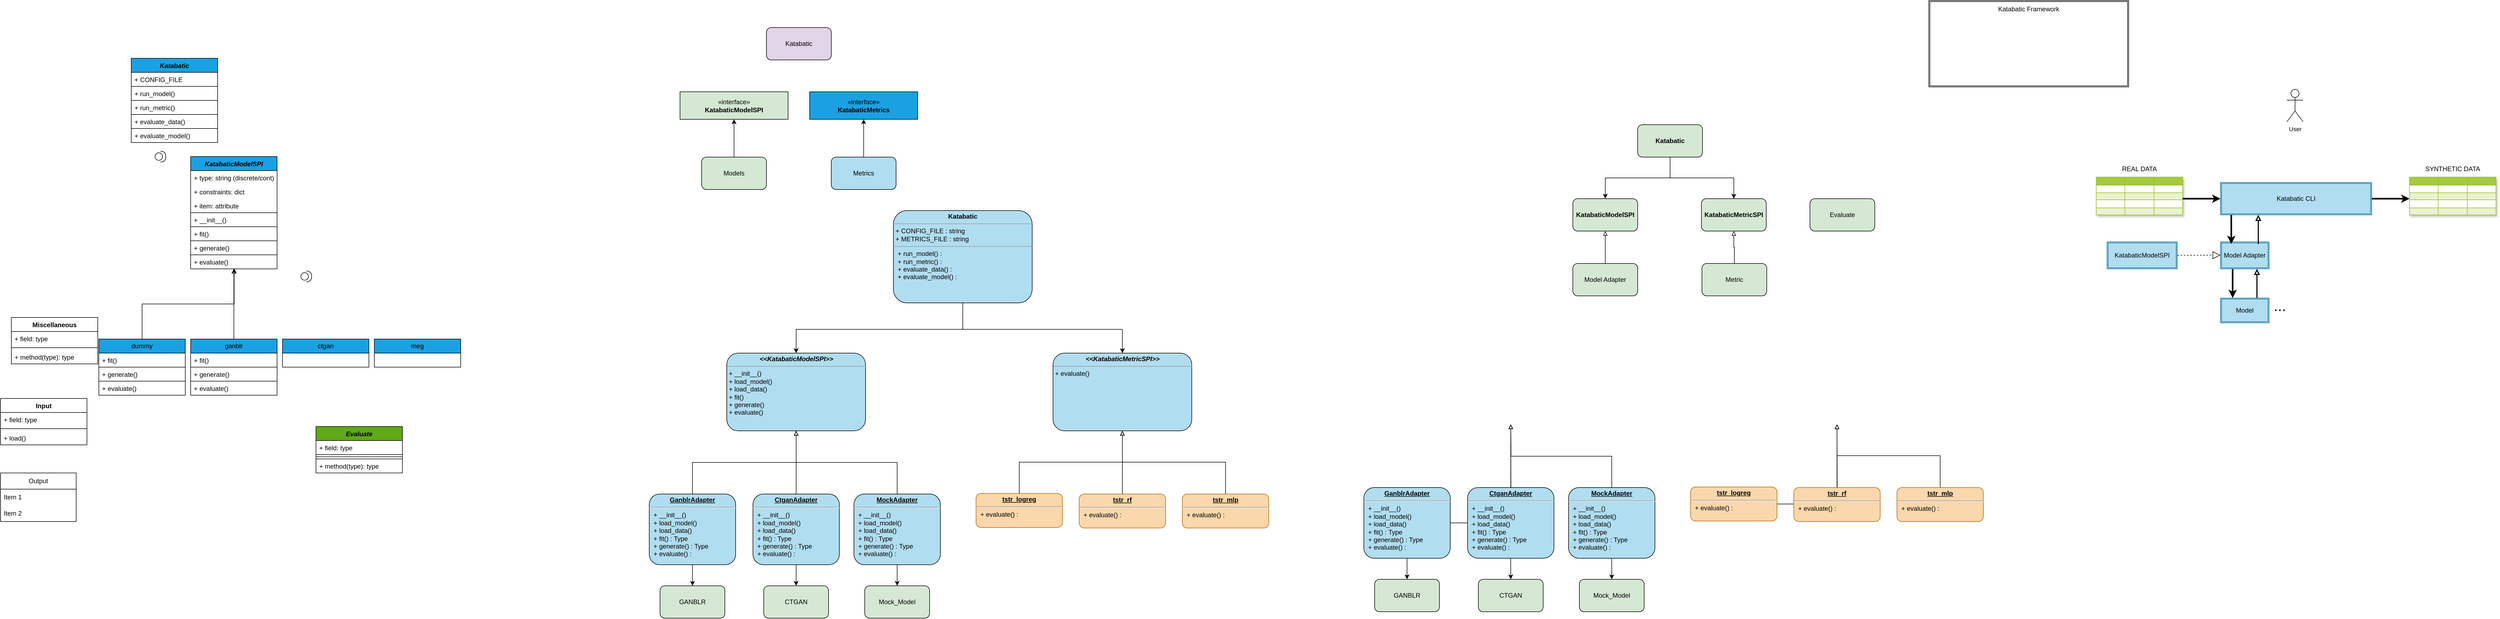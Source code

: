 <mxfile version="22.1.16" type="device">
  <diagram name="Page-1" id="i7JvG8cdJ4gOSr7KXsND">
    <mxGraphModel dx="1880" dy="1613" grid="0" gridSize="10" guides="1" tooltips="1" connect="1" arrows="1" fold="1" page="0" pageScale="1" pageWidth="827" pageHeight="1169" background="#FFFFFF" math="0" shadow="0">
      <root>
        <mxCell id="0" />
        <mxCell id="1" parent="0" />
        <mxCell id="XJmU0kUThvejPJpiqxQQ-1" value="Katabatic" style="rounded=1;whiteSpace=wrap;html=1;fillColor=#e1d5e7;strokeColor=#000000;fontColor=#000000;" parent="1" vertex="1">
          <mxGeometry x="988" y="-397" width="120" height="60" as="geometry" />
        </mxCell>
        <mxCell id="XJmU0kUThvejPJpiqxQQ-2" value="&lt;i&gt;KatabaticModelSPI&lt;/i&gt;" style="swimlane;fontStyle=1;align=center;verticalAlign=top;childLayout=stackLayout;horizontal=1;startSize=26;horizontalStack=0;resizeParent=1;resizeParentMax=0;resizeLast=0;collapsible=1;marginBottom=0;whiteSpace=wrap;html=1;fillColor=#1ba1e2;fontColor=#000000;strokeColor=#000000;" parent="1" vertex="1">
          <mxGeometry x="-78" y="-158" width="160" height="208" as="geometry" />
        </mxCell>
        <mxCell id="m-xUPWcNT1cz5ocmYWoy-12" value="+ type: string (discrete/cont)" style="text;strokeColor=none;fillColor=none;align=left;verticalAlign=top;spacingLeft=4;spacingRight=4;overflow=hidden;rotatable=0;points=[[0,0.5],[1,0.5]];portConstraint=eastwest;whiteSpace=wrap;html=1;fontColor=#000000;" parent="XJmU0kUThvejPJpiqxQQ-2" vertex="1">
          <mxGeometry y="26" width="160" height="26" as="geometry" />
        </mxCell>
        <mxCell id="m-xUPWcNT1cz5ocmYWoy-14" value="+ constraints: dict&amp;nbsp;" style="text;strokeColor=none;fillColor=none;align=left;verticalAlign=top;spacingLeft=4;spacingRight=4;overflow=hidden;rotatable=0;points=[[0,0.5],[1,0.5]];portConstraint=eastwest;whiteSpace=wrap;html=1;fontColor=#000000;" parent="XJmU0kUThvejPJpiqxQQ-2" vertex="1">
          <mxGeometry y="52" width="160" height="26" as="geometry" />
        </mxCell>
        <mxCell id="m-xUPWcNT1cz5ocmYWoy-13" value="+ item: attribute" style="text;strokeColor=none;fillColor=none;align=left;verticalAlign=top;spacingLeft=4;spacingRight=4;overflow=hidden;rotatable=0;points=[[0,0.5],[1,0.5]];portConstraint=eastwest;whiteSpace=wrap;html=1;fontColor=#000000;" parent="XJmU0kUThvejPJpiqxQQ-2" vertex="1">
          <mxGeometry y="78" width="160" height="26" as="geometry" />
        </mxCell>
        <mxCell id="XJmU0kUThvejPJpiqxQQ-3" value="+ __init__()" style="text;strokeColor=#000000;fillColor=none;align=left;verticalAlign=top;spacingLeft=4;spacingRight=4;overflow=hidden;rotatable=0;points=[[0,0.5],[1,0.5]];portConstraint=eastwest;whiteSpace=wrap;html=1;fontColor=#000000;" parent="XJmU0kUThvejPJpiqxQQ-2" vertex="1">
          <mxGeometry y="104" width="160" height="26" as="geometry" />
        </mxCell>
        <mxCell id="XJmU0kUThvejPJpiqxQQ-5" value="+ fit()" style="text;strokeColor=#000000;fillColor=none;align=left;verticalAlign=top;spacingLeft=4;spacingRight=4;overflow=hidden;rotatable=0;points=[[0,0.5],[1,0.5]];portConstraint=eastwest;whiteSpace=wrap;html=1;fontColor=#000000;" parent="XJmU0kUThvejPJpiqxQQ-2" vertex="1">
          <mxGeometry y="130" width="160" height="26" as="geometry" />
        </mxCell>
        <mxCell id="7RvZ6ujfD1toi3vZn5ir-1" value="+ generate()" style="text;strokeColor=#000000;fillColor=none;align=left;verticalAlign=top;spacingLeft=4;spacingRight=4;overflow=hidden;rotatable=0;points=[[0,0.5],[1,0.5]];portConstraint=eastwest;whiteSpace=wrap;html=1;fontColor=#000000;" parent="XJmU0kUThvejPJpiqxQQ-2" vertex="1">
          <mxGeometry y="156" width="160" height="26" as="geometry" />
        </mxCell>
        <mxCell id="7RvZ6ujfD1toi3vZn5ir-2" value="+ evaluate()" style="text;strokeColor=#000000;fillColor=none;align=left;verticalAlign=top;spacingLeft=4;spacingRight=4;overflow=hidden;rotatable=0;points=[[0,0.5],[1,0.5]];portConstraint=eastwest;whiteSpace=wrap;html=1;fontColor=#000000;" parent="XJmU0kUThvejPJpiqxQQ-2" vertex="1">
          <mxGeometry y="182" width="160" height="26" as="geometry" />
        </mxCell>
        <mxCell id="XJmU0kUThvejPJpiqxQQ-6" value="&lt;i&gt;Evaluate&lt;/i&gt;" style="swimlane;fontStyle=1;align=center;verticalAlign=top;childLayout=stackLayout;horizontal=1;startSize=26;horizontalStack=0;resizeParent=1;resizeParentMax=0;resizeLast=0;collapsible=1;marginBottom=0;whiteSpace=wrap;html=1;fillColor=#60a917;fontColor=#000000;strokeColor=#000000;" parent="1" vertex="1">
          <mxGeometry x="154" y="342" width="160" height="86" as="geometry" />
        </mxCell>
        <mxCell id="XJmU0kUThvejPJpiqxQQ-7" value="+ field: type" style="text;strokeColor=#000000;fillColor=none;align=left;verticalAlign=top;spacingLeft=4;spacingRight=4;overflow=hidden;rotatable=0;points=[[0,0.5],[1,0.5]];portConstraint=eastwest;whiteSpace=wrap;html=1;fontColor=#000000;" parent="XJmU0kUThvejPJpiqxQQ-6" vertex="1">
          <mxGeometry y="26" width="160" height="26" as="geometry" />
        </mxCell>
        <mxCell id="XJmU0kUThvejPJpiqxQQ-8" value="" style="line;strokeWidth=1;fillColor=none;align=left;verticalAlign=middle;spacingTop=-1;spacingLeft=3;spacingRight=3;rotatable=0;labelPosition=right;points=[];portConstraint=eastwest;strokeColor=#000000;fontColor=#000000;" parent="XJmU0kUThvejPJpiqxQQ-6" vertex="1">
          <mxGeometry y="52" width="160" height="8" as="geometry" />
        </mxCell>
        <mxCell id="XJmU0kUThvejPJpiqxQQ-9" value="+ method(type): type" style="text;strokeColor=#000000;fillColor=none;align=left;verticalAlign=top;spacingLeft=4;spacingRight=4;overflow=hidden;rotatable=0;points=[[0,0.5],[1,0.5]];portConstraint=eastwest;whiteSpace=wrap;html=1;fontColor=#000000;" parent="XJmU0kUThvejPJpiqxQQ-6" vertex="1">
          <mxGeometry y="60" width="160" height="26" as="geometry" />
        </mxCell>
        <mxCell id="XJmU0kUThvejPJpiqxQQ-10" value="Input" style="swimlane;fontStyle=1;align=center;verticalAlign=top;childLayout=stackLayout;horizontal=1;startSize=26;horizontalStack=0;resizeParent=1;resizeParentMax=0;resizeLast=0;collapsible=1;marginBottom=0;whiteSpace=wrap;html=1;" parent="1" vertex="1">
          <mxGeometry x="-430" y="290" width="160" height="86" as="geometry" />
        </mxCell>
        <mxCell id="XJmU0kUThvejPJpiqxQQ-11" value="+ field: type" style="text;strokeColor=none;fillColor=none;align=left;verticalAlign=top;spacingLeft=4;spacingRight=4;overflow=hidden;rotatable=0;points=[[0,0.5],[1,0.5]];portConstraint=eastwest;whiteSpace=wrap;html=1;" parent="XJmU0kUThvejPJpiqxQQ-10" vertex="1">
          <mxGeometry y="26" width="160" height="26" as="geometry" />
        </mxCell>
        <mxCell id="XJmU0kUThvejPJpiqxQQ-12" value="" style="line;strokeWidth=1;fillColor=none;align=left;verticalAlign=middle;spacingTop=-1;spacingLeft=3;spacingRight=3;rotatable=0;labelPosition=right;points=[];portConstraint=eastwest;strokeColor=inherit;" parent="XJmU0kUThvejPJpiqxQQ-10" vertex="1">
          <mxGeometry y="52" width="160" height="8" as="geometry" />
        </mxCell>
        <mxCell id="XJmU0kUThvejPJpiqxQQ-13" value="+ load()" style="text;strokeColor=none;fillColor=none;align=left;verticalAlign=top;spacingLeft=4;spacingRight=4;overflow=hidden;rotatable=0;points=[[0,0.5],[1,0.5]];portConstraint=eastwest;whiteSpace=wrap;html=1;" parent="XJmU0kUThvejPJpiqxQQ-10" vertex="1">
          <mxGeometry y="60" width="160" height="26" as="geometry" />
        </mxCell>
        <mxCell id="XJmU0kUThvejPJpiqxQQ-14" value="Miscellaneous" style="swimlane;fontStyle=1;align=center;verticalAlign=top;childLayout=stackLayout;horizontal=1;startSize=26;horizontalStack=0;resizeParent=1;resizeParentMax=0;resizeLast=0;collapsible=1;marginBottom=0;whiteSpace=wrap;html=1;" parent="1" vertex="1">
          <mxGeometry x="-410" y="140" width="160" height="86" as="geometry" />
        </mxCell>
        <mxCell id="XJmU0kUThvejPJpiqxQQ-15" value="+ field: type" style="text;strokeColor=none;fillColor=none;align=left;verticalAlign=top;spacingLeft=4;spacingRight=4;overflow=hidden;rotatable=0;points=[[0,0.5],[1,0.5]];portConstraint=eastwest;whiteSpace=wrap;html=1;" parent="XJmU0kUThvejPJpiqxQQ-14" vertex="1">
          <mxGeometry y="26" width="160" height="26" as="geometry" />
        </mxCell>
        <mxCell id="XJmU0kUThvejPJpiqxQQ-16" value="" style="line;strokeWidth=1;fillColor=none;align=left;verticalAlign=middle;spacingTop=-1;spacingLeft=3;spacingRight=3;rotatable=0;labelPosition=right;points=[];portConstraint=eastwest;strokeColor=inherit;" parent="XJmU0kUThvejPJpiqxQQ-14" vertex="1">
          <mxGeometry y="52" width="160" height="8" as="geometry" />
        </mxCell>
        <mxCell id="XJmU0kUThvejPJpiqxQQ-17" value="+ method(type): type" style="text;strokeColor=none;fillColor=none;align=left;verticalAlign=top;spacingLeft=4;spacingRight=4;overflow=hidden;rotatable=0;points=[[0,0.5],[1,0.5]];portConstraint=eastwest;whiteSpace=wrap;html=1;" parent="XJmU0kUThvejPJpiqxQQ-14" vertex="1">
          <mxGeometry y="60" width="160" height="26" as="geometry" />
        </mxCell>
        <mxCell id="7RvZ6ujfD1toi3vZn5ir-8" style="edgeStyle=orthogonalEdgeStyle;rounded=0;orthogonalLoop=1;jettySize=auto;html=1;exitX=0.5;exitY=0;exitDx=0;exitDy=0;endArrow=block;endFill=0;fontColor=#000000;strokeColor=#000000;" parent="1" source="7RvZ6ujfD1toi3vZn5ir-3" target="XJmU0kUThvejPJpiqxQQ-2" edge="1">
          <mxGeometry relative="1" as="geometry" />
        </mxCell>
        <mxCell id="7RvZ6ujfD1toi3vZn5ir-3" value="ganblr" style="swimlane;fontStyle=0;childLayout=stackLayout;horizontal=1;startSize=26;fillColor=#1ba1e2;horizontalStack=0;resizeParent=1;resizeParentMax=0;resizeLast=0;collapsible=1;marginBottom=0;whiteSpace=wrap;html=1;fontColor=#000000;strokeColor=#000000;" parent="1" vertex="1">
          <mxGeometry x="-78" y="180" width="160" height="104" as="geometry" />
        </mxCell>
        <mxCell id="7RvZ6ujfD1toi3vZn5ir-4" value="+ fit()" style="text;strokeColor=#000000;fillColor=none;align=left;verticalAlign=top;spacingLeft=4;spacingRight=4;overflow=hidden;rotatable=0;points=[[0,0.5],[1,0.5]];portConstraint=eastwest;whiteSpace=wrap;html=1;fontColor=#000000;" parent="7RvZ6ujfD1toi3vZn5ir-3" vertex="1">
          <mxGeometry y="26" width="160" height="26" as="geometry" />
        </mxCell>
        <mxCell id="7RvZ6ujfD1toi3vZn5ir-5" value="+ generate()" style="text;strokeColor=#000000;fillColor=none;align=left;verticalAlign=top;spacingLeft=4;spacingRight=4;overflow=hidden;rotatable=0;points=[[0,0.5],[1,0.5]];portConstraint=eastwest;whiteSpace=wrap;html=1;fontColor=#000000;" parent="7RvZ6ujfD1toi3vZn5ir-3" vertex="1">
          <mxGeometry y="52" width="160" height="26" as="geometry" />
        </mxCell>
        <mxCell id="7RvZ6ujfD1toi3vZn5ir-6" value="+ evaluate()" style="text;strokeColor=#000000;fillColor=none;align=left;verticalAlign=top;spacingLeft=4;spacingRight=4;overflow=hidden;rotatable=0;points=[[0,0.5],[1,0.5]];portConstraint=eastwest;whiteSpace=wrap;html=1;fontColor=#000000;" parent="7RvZ6ujfD1toi3vZn5ir-3" vertex="1">
          <mxGeometry y="78" width="160" height="26" as="geometry" />
        </mxCell>
        <mxCell id="7RvZ6ujfD1toi3vZn5ir-18" value="dummy" style="swimlane;fontStyle=0;childLayout=stackLayout;horizontal=1;startSize=26;fillColor=#1ba1e2;horizontalStack=0;resizeParent=1;resizeParentMax=0;resizeLast=0;collapsible=1;marginBottom=0;whiteSpace=wrap;html=1;fontColor=#000000;strokeColor=#000000;" parent="1" vertex="1">
          <mxGeometry x="-248" y="180" width="160" height="104" as="geometry" />
        </mxCell>
        <mxCell id="7RvZ6ujfD1toi3vZn5ir-19" value="+ fit()" style="text;strokeColor=#000000;fillColor=none;align=left;verticalAlign=top;spacingLeft=4;spacingRight=4;overflow=hidden;rotatable=0;points=[[0,0.5],[1,0.5]];portConstraint=eastwest;whiteSpace=wrap;html=1;fontColor=#000000;" parent="7RvZ6ujfD1toi3vZn5ir-18" vertex="1">
          <mxGeometry y="26" width="160" height="26" as="geometry" />
        </mxCell>
        <mxCell id="7RvZ6ujfD1toi3vZn5ir-20" value="+ generate()" style="text;strokeColor=#000000;fillColor=none;align=left;verticalAlign=top;spacingLeft=4;spacingRight=4;overflow=hidden;rotatable=0;points=[[0,0.5],[1,0.5]];portConstraint=eastwest;whiteSpace=wrap;html=1;fontColor=#000000;" parent="7RvZ6ujfD1toi3vZn5ir-18" vertex="1">
          <mxGeometry y="52" width="160" height="26" as="geometry" />
        </mxCell>
        <mxCell id="7RvZ6ujfD1toi3vZn5ir-21" value="+ evaluate()" style="text;strokeColor=#000000;fillColor=none;align=left;verticalAlign=top;spacingLeft=4;spacingRight=4;overflow=hidden;rotatable=0;points=[[0,0.5],[1,0.5]];portConstraint=eastwest;whiteSpace=wrap;html=1;fontColor=#000000;" parent="7RvZ6ujfD1toi3vZn5ir-18" vertex="1">
          <mxGeometry y="78" width="160" height="26" as="geometry" />
        </mxCell>
        <mxCell id="-B3gqVkwB4poHkJ_S-3c-1" value="Output" style="swimlane;fontStyle=0;childLayout=stackLayout;horizontal=1;startSize=30;horizontalStack=0;resizeParent=1;resizeParentMax=0;resizeLast=0;collapsible=1;marginBottom=0;whiteSpace=wrap;html=1;" parent="1" vertex="1">
          <mxGeometry x="-430" y="428" width="140" height="90" as="geometry" />
        </mxCell>
        <mxCell id="-B3gqVkwB4poHkJ_S-3c-2" value="Item 1" style="text;strokeColor=none;fillColor=none;align=left;verticalAlign=middle;spacingLeft=4;spacingRight=4;overflow=hidden;points=[[0,0.5],[1,0.5]];portConstraint=eastwest;rotatable=0;whiteSpace=wrap;html=1;" parent="-B3gqVkwB4poHkJ_S-3c-1" vertex="1">
          <mxGeometry y="30" width="140" height="30" as="geometry" />
        </mxCell>
        <mxCell id="-B3gqVkwB4poHkJ_S-3c-3" value="Item 2" style="text;strokeColor=none;fillColor=none;align=left;verticalAlign=middle;spacingLeft=4;spacingRight=4;overflow=hidden;points=[[0,0.5],[1,0.5]];portConstraint=eastwest;rotatable=0;whiteSpace=wrap;html=1;" parent="-B3gqVkwB4poHkJ_S-3c-1" vertex="1">
          <mxGeometry y="60" width="140" height="30" as="geometry" />
        </mxCell>
        <mxCell id="m-xUPWcNT1cz5ocmYWoy-2" value="ctgan" style="swimlane;fontStyle=0;childLayout=stackLayout;horizontal=1;startSize=26;fillColor=#1ba1e2;horizontalStack=0;resizeParent=1;resizeParentMax=0;resizeLast=0;collapsible=1;marginBottom=0;whiteSpace=wrap;html=1;fontColor=#000000;strokeColor=#000000;" parent="1" vertex="1">
          <mxGeometry x="92" y="180" width="160" height="52" as="geometry" />
        </mxCell>
        <mxCell id="m-xUPWcNT1cz5ocmYWoy-6" value="meg" style="swimlane;fontStyle=0;childLayout=stackLayout;horizontal=1;startSize=26;fillColor=#1ba1e2;horizontalStack=0;resizeParent=1;resizeParentMax=0;resizeLast=0;collapsible=1;marginBottom=0;whiteSpace=wrap;html=1;fontColor=#000000;strokeColor=#000000;" parent="1" vertex="1">
          <mxGeometry x="262" y="180" width="160" height="52" as="geometry" />
        </mxCell>
        <mxCell id="m-xUPWcNT1cz5ocmYWoy-10" style="edgeStyle=orthogonalEdgeStyle;rounded=0;orthogonalLoop=1;jettySize=auto;html=1;exitX=0.5;exitY=0;exitDx=0;exitDy=0;entryX=0.503;entryY=0.962;entryDx=0;entryDy=0;entryPerimeter=0;fontColor=#000000;strokeColor=#000000;" parent="1" source="7RvZ6ujfD1toi3vZn5ir-18" target="7RvZ6ujfD1toi3vZn5ir-2" edge="1">
          <mxGeometry relative="1" as="geometry" />
        </mxCell>
        <mxCell id="m-xUPWcNT1cz5ocmYWoy-11" value="«interface»&lt;br&gt;&lt;b&gt;KatabaticModelSPI&lt;/b&gt;" style="html=1;whiteSpace=wrap;fillColor=#d5e8d4;strokeColor=#000000;fontColor=#000000;" parent="1" vertex="1">
          <mxGeometry x="828" y="-278" width="200" height="51" as="geometry" />
        </mxCell>
        <mxCell id="m-xUPWcNT1cz5ocmYWoy-15" value="" style="shape=providedRequiredInterface;html=1;verticalLabelPosition=bottom;sketch=0;" parent="1" vertex="1">
          <mxGeometry x="126" y="54" width="20" height="20" as="geometry" />
        </mxCell>
        <mxCell id="m-xUPWcNT1cz5ocmYWoy-23" style="edgeStyle=orthogonalEdgeStyle;rounded=0;orthogonalLoop=1;jettySize=auto;html=1;strokeColor=#000000;" parent="1" source="m-xUPWcNT1cz5ocmYWoy-20" target="m-xUPWcNT1cz5ocmYWoy-11" edge="1">
          <mxGeometry relative="1" as="geometry" />
        </mxCell>
        <mxCell id="m-xUPWcNT1cz5ocmYWoy-20" value="Models" style="rounded=1;whiteSpace=wrap;html=1;fillColor=#d5e8d4;strokeColor=#000000;fontColor=#000000;" parent="1" vertex="1">
          <mxGeometry x="868" y="-157" width="120" height="60" as="geometry" />
        </mxCell>
        <mxCell id="m-xUPWcNT1cz5ocmYWoy-24" style="edgeStyle=orthogonalEdgeStyle;rounded=0;orthogonalLoop=1;jettySize=auto;html=1;exitX=0.5;exitY=0;exitDx=0;exitDy=0;strokeColor=#000000;" parent="1" source="m-xUPWcNT1cz5ocmYWoy-21" target="m-xUPWcNT1cz5ocmYWoy-22" edge="1">
          <mxGeometry relative="1" as="geometry" />
        </mxCell>
        <mxCell id="m-xUPWcNT1cz5ocmYWoy-21" value="Metrics" style="rounded=1;whiteSpace=wrap;html=1;fillColor=#b1ddf0;strokeColor=#000000;fontColor=#000000;" parent="1" vertex="1">
          <mxGeometry x="1108" y="-157" width="120" height="60" as="geometry" />
        </mxCell>
        <mxCell id="m-xUPWcNT1cz5ocmYWoy-22" value="«interface»&lt;br&gt;&lt;b&gt;KatabaticMetrics&lt;/b&gt;" style="html=1;whiteSpace=wrap;fillColor=#1ba1e2;fontColor=#000000;strokeColor=#000000;" parent="1" vertex="1">
          <mxGeometry x="1068" y="-278" width="200" height="51" as="geometry" />
        </mxCell>
        <mxCell id="SRl0MXrCcEwVmlMT_6_e-1" value="&lt;i&gt;Katabatic&lt;/i&gt;" style="swimlane;fontStyle=1;align=center;verticalAlign=top;childLayout=stackLayout;horizontal=1;startSize=26;horizontalStack=0;resizeParent=1;resizeParentMax=0;resizeLast=0;collapsible=1;marginBottom=0;whiteSpace=wrap;html=1;fillColor=#1ba1e2;fontColor=#000000;strokeColor=#000000;" parent="1" vertex="1">
          <mxGeometry x="-188" y="-340" width="160" height="156" as="geometry" />
        </mxCell>
        <mxCell id="SRl0MXrCcEwVmlMT_6_e-5" value="+ CONFIG_FILE" style="text;strokeColor=#000000;fillColor=none;align=left;verticalAlign=top;spacingLeft=4;spacingRight=4;overflow=hidden;rotatable=0;points=[[0,0.5],[1,0.5]];portConstraint=eastwest;whiteSpace=wrap;html=1;fontColor=#000000;" parent="SRl0MXrCcEwVmlMT_6_e-1" vertex="1">
          <mxGeometry y="26" width="160" height="26" as="geometry" />
        </mxCell>
        <mxCell id="SRl0MXrCcEwVmlMT_6_e-6" value="+ run_model()" style="text;strokeColor=#000000;fillColor=none;align=left;verticalAlign=top;spacingLeft=4;spacingRight=4;overflow=hidden;rotatable=0;points=[[0,0.5],[1,0.5]];portConstraint=eastwest;whiteSpace=wrap;html=1;fontColor=#000000;" parent="SRl0MXrCcEwVmlMT_6_e-1" vertex="1">
          <mxGeometry y="52" width="160" height="26" as="geometry" />
        </mxCell>
        <mxCell id="SRl0MXrCcEwVmlMT_6_e-7" value="+ run_metric()" style="text;strokeColor=#000000;fillColor=none;align=left;verticalAlign=top;spacingLeft=4;spacingRight=4;overflow=hidden;rotatable=0;points=[[0,0.5],[1,0.5]];portConstraint=eastwest;whiteSpace=wrap;html=1;fontColor=#000000;" parent="SRl0MXrCcEwVmlMT_6_e-1" vertex="1">
          <mxGeometry y="78" width="160" height="26" as="geometry" />
        </mxCell>
        <mxCell id="SRl0MXrCcEwVmlMT_6_e-8" value="+ evaluate_data()" style="text;strokeColor=#000000;fillColor=none;align=left;verticalAlign=top;spacingLeft=4;spacingRight=4;overflow=hidden;rotatable=0;points=[[0,0.5],[1,0.5]];portConstraint=eastwest;whiteSpace=wrap;html=1;fontColor=#000000;" parent="SRl0MXrCcEwVmlMT_6_e-1" vertex="1">
          <mxGeometry y="104" width="160" height="26" as="geometry" />
        </mxCell>
        <mxCell id="SRl0MXrCcEwVmlMT_6_e-10" value="+ evaluate_model()" style="text;strokeColor=none;fillColor=none;align=left;verticalAlign=top;spacingLeft=4;spacingRight=4;overflow=hidden;rotatable=0;points=[[0,0.5],[1,0.5]];portConstraint=eastwest;whiteSpace=wrap;html=1;fontColor=#000000;" parent="SRl0MXrCcEwVmlMT_6_e-1" vertex="1">
          <mxGeometry y="130" width="160" height="26" as="geometry" />
        </mxCell>
        <mxCell id="SRl0MXrCcEwVmlMT_6_e-9" value="" style="shape=providedRequiredInterface;html=1;verticalLabelPosition=bottom;sketch=0;" parent="1" vertex="1">
          <mxGeometry x="-144" y="-168" width="20" height="20" as="geometry" />
        </mxCell>
        <mxCell id="SRl0MXrCcEwVmlMT_6_e-20" style="edgeStyle=orthogonalEdgeStyle;rounded=0;orthogonalLoop=1;jettySize=auto;html=1;entryX=0.5;entryY=1;entryDx=0;entryDy=0;strokeColor=#000000;endArrow=block;endFill=0;" parent="1" source="SRl0MXrCcEwVmlMT_6_e-15" target="SRl0MXrCcEwVmlMT_6_e-17" edge="1">
          <mxGeometry relative="1" as="geometry" />
        </mxCell>
        <mxCell id="SRl0MXrCcEwVmlMT_6_e-27" style="edgeStyle=orthogonalEdgeStyle;rounded=0;orthogonalLoop=1;jettySize=auto;html=1;entryX=0.5;entryY=0;entryDx=0;entryDy=0;strokeColor=#000000;" parent="1" source="SRl0MXrCcEwVmlMT_6_e-15" target="SRl0MXrCcEwVmlMT_6_e-24" edge="1">
          <mxGeometry relative="1" as="geometry" />
        </mxCell>
        <mxCell id="SRl0MXrCcEwVmlMT_6_e-15" value="&lt;p style=&quot;margin:0px;margin-top:4px;text-align:center;text-decoration:underline;&quot;&gt;&lt;b&gt;GanblrAdapter&lt;/b&gt;&lt;/p&gt;&lt;hr&gt;&lt;p style=&quot;margin:0px;margin-left:8px;&quot;&gt;+ __init__()&lt;/p&gt;&lt;p style=&quot;margin:0px;margin-left:8px;&quot;&gt;+ load_model()&amp;nbsp;&lt;br&gt;+ load_data()&lt;br&gt;+ fit()&amp;nbsp;: Type&lt;br&gt;+ generate()&amp;nbsp;: Type&lt;br&gt;+ evaluate() :&amp;nbsp;&lt;br&gt;&lt;/p&gt;&lt;p style=&quot;margin:0px;margin-left:8px;&quot;&gt;&lt;br&gt;&lt;/p&gt;" style="verticalAlign=top;align=left;overflow=fill;fontSize=12;fontFamily=Helvetica;html=1;whiteSpace=wrap;fillColor=#b1ddf0;strokeColor=#000000;fontColor=#000000;rounded=1;" parent="1" vertex="1">
          <mxGeometry x="771" y="467" width="160" height="131" as="geometry" />
        </mxCell>
        <mxCell id="SRl0MXrCcEwVmlMT_6_e-37" style="edgeStyle=orthogonalEdgeStyle;rounded=0;orthogonalLoop=1;jettySize=auto;html=1;entryX=0.5;entryY=0;entryDx=0;entryDy=0;strokeColor=#000000;" parent="1" source="SRl0MXrCcEwVmlMT_6_e-16" target="SRl0MXrCcEwVmlMT_6_e-23" edge="1">
          <mxGeometry relative="1" as="geometry">
            <Array as="points">
              <mxPoint x="1351" y="162" />
              <mxPoint x="1647" y="162" />
            </Array>
          </mxGeometry>
        </mxCell>
        <mxCell id="SRl0MXrCcEwVmlMT_6_e-38" style="edgeStyle=orthogonalEdgeStyle;rounded=0;orthogonalLoop=1;jettySize=auto;html=1;entryX=0.5;entryY=0;entryDx=0;entryDy=0;strokeColor=#000000;" parent="1" source="SRl0MXrCcEwVmlMT_6_e-16" target="SRl0MXrCcEwVmlMT_6_e-17" edge="1">
          <mxGeometry relative="1" as="geometry">
            <Array as="points">
              <mxPoint x="1351" y="162" />
              <mxPoint x="1043" y="162" />
            </Array>
          </mxGeometry>
        </mxCell>
        <mxCell id="SRl0MXrCcEwVmlMT_6_e-16" value="&lt;p style=&quot;margin:0px;margin-top:4px;text-align:center;&quot;&gt;&lt;b&gt;Katabatic&lt;/b&gt;&lt;/p&gt;&lt;hr size=&quot;1&quot;&gt;&lt;p style=&quot;margin:0px;margin-left:4px;&quot;&gt;+ CONFIG_FILE : string&lt;br&gt;+ METRICS_FILE : string&lt;/p&gt;&lt;hr size=&quot;1&quot;&gt;&lt;p style=&quot;margin: 0px 0px 0px 8px;&quot;&gt;+ run_model() :&amp;nbsp;&lt;br&gt;&lt;/p&gt;&lt;p style=&quot;margin: 0px 0px 0px 8px;&quot;&gt;+ run_metric() :&amp;nbsp;&lt;br&gt;&lt;/p&gt;&lt;p style=&quot;margin: 0px 0px 0px 8px;&quot;&gt;+ evaluate_data() :&amp;nbsp;&lt;br&gt;&lt;/p&gt;&lt;p style=&quot;margin: 0px 0px 0px 8px;&quot;&gt;+ evaluate_model() :&amp;nbsp;&lt;br&gt;&lt;/p&gt;&lt;p style=&quot;margin: 0px 0px 0px 8px;&quot;&gt;&lt;br&gt;&lt;/p&gt;" style="verticalAlign=top;align=left;overflow=fill;fontSize=12;fontFamily=Helvetica;html=1;whiteSpace=wrap;fillColor=#b1ddf0;strokeColor=#000000;fontColor=#000000;rounded=1;" parent="1" vertex="1">
          <mxGeometry x="1223" y="-58" width="257" height="171" as="geometry" />
        </mxCell>
        <mxCell id="SRl0MXrCcEwVmlMT_6_e-17" value="&lt;p style=&quot;margin:0px;margin-top:4px;text-align:center;&quot;&gt;&lt;i&gt;&lt;b&gt;&amp;lt;&amp;lt;KatabaticModelSPI&amp;gt;&amp;gt;&lt;/b&gt;&lt;/i&gt;&lt;/p&gt;&lt;hr size=&quot;1&quot;&gt;&amp;nbsp;+ __init__()&lt;br&gt;&amp;nbsp;+ load_model()&amp;nbsp;&lt;br&gt;&amp;nbsp;+ load_data()&lt;br&gt;&amp;nbsp;+ fit()&amp;nbsp;&lt;br&gt;&amp;nbsp;+ generate()&amp;nbsp;&lt;br&gt;&amp;nbsp;+ evaluate()&amp;nbsp;&lt;span style=&quot;background-color: initial;&quot;&gt;&lt;br&gt;&lt;/span&gt;" style="verticalAlign=top;align=left;overflow=fill;fontSize=12;fontFamily=Helvetica;html=1;whiteSpace=wrap;fillColor=#b1ddf0;strokeColor=#000000;fontColor=#000000;rounded=1;" parent="1" vertex="1">
          <mxGeometry x="914.5" y="206" width="257" height="144" as="geometry" />
        </mxCell>
        <mxCell id="SRl0MXrCcEwVmlMT_6_e-21" style="edgeStyle=orthogonalEdgeStyle;rounded=0;orthogonalLoop=1;jettySize=auto;html=1;entryX=0.5;entryY=1;entryDx=0;entryDy=0;strokeColor=#000000;endArrow=block;endFill=0;" parent="1" source="SRl0MXrCcEwVmlMT_6_e-18" target="SRl0MXrCcEwVmlMT_6_e-17" edge="1">
          <mxGeometry relative="1" as="geometry" />
        </mxCell>
        <mxCell id="SRl0MXrCcEwVmlMT_6_e-28" style="edgeStyle=orthogonalEdgeStyle;rounded=0;orthogonalLoop=1;jettySize=auto;html=1;entryX=0.5;entryY=0;entryDx=0;entryDy=0;strokeColor=#000000;" parent="1" source="SRl0MXrCcEwVmlMT_6_e-18" target="SRl0MXrCcEwVmlMT_6_e-25" edge="1">
          <mxGeometry relative="1" as="geometry" />
        </mxCell>
        <mxCell id="SRl0MXrCcEwVmlMT_6_e-18" value="&lt;p style=&quot;margin:0px;margin-top:4px;text-align:center;text-decoration:underline;&quot;&gt;&lt;b&gt;CtganAdapter&lt;/b&gt;&lt;/p&gt;&lt;hr&gt;&lt;p style=&quot;margin:0px;margin-left:8px;&quot;&gt;+ __init__()&lt;/p&gt;&lt;p style=&quot;margin:0px;margin-left:8px;&quot;&gt;+ load_model()&amp;nbsp;&lt;br&gt;+ load_data()&lt;br&gt;+ fit()&amp;nbsp;: Type&lt;br&gt;+ generate()&amp;nbsp;: Type&lt;br&gt;+ evaluate() :&amp;nbsp;&lt;br&gt;&lt;/p&gt;&lt;p style=&quot;margin:0px;margin-left:8px;&quot;&gt;&lt;br&gt;&lt;/p&gt;" style="verticalAlign=top;align=left;overflow=fill;fontSize=12;fontFamily=Helvetica;html=1;whiteSpace=wrap;fillColor=#b1ddf0;strokeColor=#000000;fontColor=#000000;rounded=1;" parent="1" vertex="1">
          <mxGeometry x="963" y="467" width="160" height="131" as="geometry" />
        </mxCell>
        <mxCell id="SRl0MXrCcEwVmlMT_6_e-22" style="edgeStyle=orthogonalEdgeStyle;rounded=0;orthogonalLoop=1;jettySize=auto;html=1;exitX=0.5;exitY=0;exitDx=0;exitDy=0;entryX=0.5;entryY=1;entryDx=0;entryDy=0;strokeColor=#000000;endArrow=block;endFill=0;" parent="1" source="SRl0MXrCcEwVmlMT_6_e-19" target="SRl0MXrCcEwVmlMT_6_e-17" edge="1">
          <mxGeometry relative="1" as="geometry" />
        </mxCell>
        <mxCell id="SRl0MXrCcEwVmlMT_6_e-29" style="edgeStyle=orthogonalEdgeStyle;rounded=0;orthogonalLoop=1;jettySize=auto;html=1;entryX=0.5;entryY=0;entryDx=0;entryDy=0;strokeColor=#000000;" parent="1" source="SRl0MXrCcEwVmlMT_6_e-19" target="SRl0MXrCcEwVmlMT_6_e-26" edge="1">
          <mxGeometry relative="1" as="geometry" />
        </mxCell>
        <mxCell id="SRl0MXrCcEwVmlMT_6_e-19" value="&lt;p style=&quot;margin:0px;margin-top:4px;text-align:center;text-decoration:underline;&quot;&gt;&lt;b&gt;MockAdapter&lt;/b&gt;&lt;/p&gt;&lt;hr&gt;&lt;p style=&quot;margin:0px;margin-left:8px;&quot;&gt;+ __init__()&lt;/p&gt;&lt;p style=&quot;margin:0px;margin-left:8px;&quot;&gt;+ load_model()&amp;nbsp;&lt;br&gt;+ load_data()&lt;br&gt;+ fit()&amp;nbsp;: Type&lt;br&gt;+ generate()&amp;nbsp;: Type&lt;br&gt;+ evaluate() :&amp;nbsp;&lt;br&gt;&lt;/p&gt;&lt;p style=&quot;margin:0px;margin-left:8px;&quot;&gt;&lt;br&gt;&lt;/p&gt;" style="verticalAlign=top;align=left;overflow=fill;fontSize=12;fontFamily=Helvetica;html=1;whiteSpace=wrap;fillColor=#b1ddf0;strokeColor=#000000;fontColor=#000000;rounded=1;" parent="1" vertex="1">
          <mxGeometry x="1150" y="467" width="160" height="131" as="geometry" />
        </mxCell>
        <mxCell id="SRl0MXrCcEwVmlMT_6_e-23" value="&lt;p style=&quot;margin:0px;margin-top:4px;text-align:center;&quot;&gt;&lt;i&gt;&lt;b&gt;&amp;lt;&amp;lt;KatabaticMetricSPI&amp;gt;&amp;gt;&lt;/b&gt;&lt;/i&gt;&lt;/p&gt;&lt;hr size=&quot;1&quot;&gt;&amp;nbsp;+ evaluate()&amp;nbsp;&lt;span style=&quot;background-color: initial;&quot;&gt;&lt;br&gt;&lt;/span&gt;" style="verticalAlign=top;align=left;overflow=fill;fontSize=12;fontFamily=Helvetica;html=1;whiteSpace=wrap;fillColor=#b1ddf0;strokeColor=#000000;fontColor=#000000;rounded=1;" parent="1" vertex="1">
          <mxGeometry x="1518.5" y="206" width="257" height="144" as="geometry" />
        </mxCell>
        <mxCell id="SRl0MXrCcEwVmlMT_6_e-24" value="GANBLR" style="rounded=1;whiteSpace=wrap;html=1;fillColor=#d5e8d4;strokeColor=#000000;fontColor=#000000;" parent="1" vertex="1">
          <mxGeometry x="791" y="637" width="120" height="60" as="geometry" />
        </mxCell>
        <mxCell id="SRl0MXrCcEwVmlMT_6_e-25" value="CTGAN" style="rounded=1;whiteSpace=wrap;html=1;fillColor=#d5e8d4;strokeColor=#000000;fontColor=#000000;" parent="1" vertex="1">
          <mxGeometry x="983" y="637" width="120" height="60" as="geometry" />
        </mxCell>
        <mxCell id="SRl0MXrCcEwVmlMT_6_e-26" value="Mock_Model" style="rounded=1;whiteSpace=wrap;html=1;fillColor=#d5e8d4;strokeColor=#000000;fontColor=#000000;" parent="1" vertex="1">
          <mxGeometry x="1170" y="637" width="120" height="60" as="geometry" />
        </mxCell>
        <mxCell id="SRl0MXrCcEwVmlMT_6_e-33" style="edgeStyle=orthogonalEdgeStyle;rounded=0;orthogonalLoop=1;jettySize=auto;html=1;entryX=0.5;entryY=1;entryDx=0;entryDy=0;strokeColor=#000000;endArrow=block;endFill=0;" parent="1" source="SRl0MXrCcEwVmlMT_6_e-30" target="SRl0MXrCcEwVmlMT_6_e-23" edge="1">
          <mxGeometry relative="1" as="geometry" />
        </mxCell>
        <mxCell id="SRl0MXrCcEwVmlMT_6_e-30" value="&lt;p style=&quot;margin:0px;margin-top:4px;text-align:center;text-decoration:underline;&quot;&gt;&lt;b&gt;tstr_logreg&lt;/b&gt;&lt;/p&gt;&lt;hr&gt;&lt;p style=&quot;margin:0px;margin-left:8px;&quot;&gt;&lt;span style=&quot;background-color: initial;&quot;&gt;+ evaluate() :&amp;nbsp;&lt;/span&gt;&lt;/p&gt;&lt;p style=&quot;margin:0px;margin-left:8px;&quot;&gt;&lt;br&gt;&lt;/p&gt;" style="verticalAlign=top;align=left;overflow=fill;fontSize=12;fontFamily=Helvetica;html=1;whiteSpace=wrap;fillColor=#fad7ac;strokeColor=#b46504;rounded=1;fontColor=#000000;" parent="1" vertex="1">
          <mxGeometry x="1376" y="466" width="160" height="63" as="geometry" />
        </mxCell>
        <mxCell id="SRl0MXrCcEwVmlMT_6_e-34" style="edgeStyle=orthogonalEdgeStyle;rounded=0;orthogonalLoop=1;jettySize=auto;html=1;entryX=0.5;entryY=1;entryDx=0;entryDy=0;strokeColor=#000000;endArrow=block;endFill=0;" parent="1" source="SRl0MXrCcEwVmlMT_6_e-31" target="SRl0MXrCcEwVmlMT_6_e-23" edge="1">
          <mxGeometry relative="1" as="geometry" />
        </mxCell>
        <mxCell id="SRl0MXrCcEwVmlMT_6_e-31" value="&lt;p style=&quot;margin:0px;margin-top:4px;text-align:center;text-decoration:underline;&quot;&gt;&lt;b&gt;tstr_rf&lt;/b&gt;&lt;/p&gt;&lt;hr&gt;&lt;p style=&quot;margin:0px;margin-left:8px;&quot;&gt;&lt;span style=&quot;background-color: initial;&quot;&gt;+ evaluate() :&amp;nbsp;&lt;/span&gt;&lt;/p&gt;&lt;p style=&quot;margin:0px;margin-left:8px;&quot;&gt;&lt;br&gt;&lt;/p&gt;" style="verticalAlign=top;align=left;overflow=fill;fontSize=12;fontFamily=Helvetica;html=1;whiteSpace=wrap;fillColor=#fad7ac;strokeColor=#b46504;rounded=1;fontColor=#000000;" parent="1" vertex="1">
          <mxGeometry x="1567" y="467" width="160" height="63" as="geometry" />
        </mxCell>
        <mxCell id="SRl0MXrCcEwVmlMT_6_e-35" style="edgeStyle=orthogonalEdgeStyle;rounded=0;orthogonalLoop=1;jettySize=auto;html=1;entryX=0.5;entryY=1;entryDx=0;entryDy=0;strokeColor=#000000;endArrow=block;endFill=0;" parent="1" source="SRl0MXrCcEwVmlMT_6_e-32" target="SRl0MXrCcEwVmlMT_6_e-23" edge="1">
          <mxGeometry relative="1" as="geometry">
            <Array as="points">
              <mxPoint x="1838" y="408" />
              <mxPoint x="1647" y="408" />
            </Array>
          </mxGeometry>
        </mxCell>
        <mxCell id="SRl0MXrCcEwVmlMT_6_e-32" value="&lt;p style=&quot;margin:0px;margin-top:4px;text-align:center;text-decoration:underline;&quot;&gt;&lt;b&gt;tstr_mlp&lt;/b&gt;&lt;/p&gt;&lt;hr&gt;&lt;p style=&quot;margin:0px;margin-left:8px;&quot;&gt;&lt;span style=&quot;background-color: initial;&quot;&gt;+ evaluate() :&amp;nbsp;&lt;/span&gt;&lt;/p&gt;&lt;p style=&quot;margin:0px;margin-left:8px;&quot;&gt;&lt;br&gt;&lt;/p&gt;" style="verticalAlign=top;align=left;overflow=fill;fontSize=12;fontFamily=Helvetica;html=1;whiteSpace=wrap;fillColor=#fad7ac;strokeColor=#b46504;rounded=1;fontColor=#000000;" parent="1" vertex="1">
          <mxGeometry x="1758" y="467" width="160" height="63" as="geometry" />
        </mxCell>
        <mxCell id="mCZMwZIDAQz8-4VZv1Cd-1" style="edgeStyle=orthogonalEdgeStyle;rounded=0;orthogonalLoop=1;jettySize=auto;html=1;entryX=0.5;entryY=1;entryDx=0;entryDy=0;strokeColor=#000000;endArrow=block;endFill=0;" edge="1" parent="1" source="mCZMwZIDAQz8-4VZv1Cd-3">
          <mxGeometry relative="1" as="geometry">
            <mxPoint x="2366" y="338.0" as="targetPoint" />
          </mxGeometry>
        </mxCell>
        <mxCell id="mCZMwZIDAQz8-4VZv1Cd-2" style="edgeStyle=orthogonalEdgeStyle;rounded=0;orthogonalLoop=1;jettySize=auto;html=1;entryX=0.5;entryY=0;entryDx=0;entryDy=0;strokeColor=#000000;" edge="1" parent="1" source="mCZMwZIDAQz8-4VZv1Cd-3" target="mCZMwZIDAQz8-4VZv1Cd-15">
          <mxGeometry relative="1" as="geometry" />
        </mxCell>
        <mxCell id="mCZMwZIDAQz8-4VZv1Cd-3" value="&lt;p style=&quot;margin:0px;margin-top:4px;text-align:center;text-decoration:underline;&quot;&gt;&lt;b&gt;GanblrAdapter&lt;/b&gt;&lt;/p&gt;&lt;hr&gt;&lt;p style=&quot;margin:0px;margin-left:8px;&quot;&gt;+ __init__()&lt;/p&gt;&lt;p style=&quot;margin:0px;margin-left:8px;&quot;&gt;+ load_model()&amp;nbsp;&lt;br&gt;+ load_data()&lt;br&gt;+ fit()&amp;nbsp;: Type&lt;br&gt;+ generate()&amp;nbsp;: Type&lt;br&gt;+ evaluate() :&amp;nbsp;&lt;br&gt;&lt;/p&gt;&lt;p style=&quot;margin:0px;margin-left:8px;&quot;&gt;&lt;br&gt;&lt;/p&gt;" style="verticalAlign=top;align=left;overflow=fill;fontSize=12;fontFamily=Helvetica;html=1;whiteSpace=wrap;fillColor=#b1ddf0;strokeColor=#000000;fontColor=#000000;rounded=1;" vertex="1" parent="1">
          <mxGeometry x="2094" y="455" width="160" height="131" as="geometry" />
        </mxCell>
        <mxCell id="mCZMwZIDAQz8-4VZv1Cd-8" style="edgeStyle=orthogonalEdgeStyle;rounded=0;orthogonalLoop=1;jettySize=auto;html=1;entryX=0.5;entryY=1;entryDx=0;entryDy=0;strokeColor=#000000;endArrow=block;endFill=0;" edge="1" parent="1" source="mCZMwZIDAQz8-4VZv1Cd-10">
          <mxGeometry relative="1" as="geometry">
            <mxPoint x="2366" y="338.0" as="targetPoint" />
          </mxGeometry>
        </mxCell>
        <mxCell id="mCZMwZIDAQz8-4VZv1Cd-9" style="edgeStyle=orthogonalEdgeStyle;rounded=0;orthogonalLoop=1;jettySize=auto;html=1;entryX=0.5;entryY=0;entryDx=0;entryDy=0;strokeColor=#000000;" edge="1" parent="1" source="mCZMwZIDAQz8-4VZv1Cd-10" target="mCZMwZIDAQz8-4VZv1Cd-16">
          <mxGeometry relative="1" as="geometry" />
        </mxCell>
        <mxCell id="mCZMwZIDAQz8-4VZv1Cd-10" value="&lt;p style=&quot;margin:0px;margin-top:4px;text-align:center;text-decoration:underline;&quot;&gt;&lt;b&gt;CtganAdapter&lt;/b&gt;&lt;/p&gt;&lt;hr&gt;&lt;p style=&quot;margin:0px;margin-left:8px;&quot;&gt;+ __init__()&lt;/p&gt;&lt;p style=&quot;margin:0px;margin-left:8px;&quot;&gt;+ load_model()&amp;nbsp;&lt;br&gt;+ load_data()&lt;br&gt;+ fit()&amp;nbsp;: Type&lt;br&gt;+ generate()&amp;nbsp;: Type&lt;br&gt;+ evaluate() :&amp;nbsp;&lt;br&gt;&lt;/p&gt;&lt;p style=&quot;margin:0px;margin-left:8px;&quot;&gt;&lt;br&gt;&lt;/p&gt;" style="verticalAlign=top;align=left;overflow=fill;fontSize=12;fontFamily=Helvetica;html=1;whiteSpace=wrap;fillColor=#b1ddf0;strokeColor=#000000;fontColor=#000000;rounded=1;" vertex="1" parent="1">
          <mxGeometry x="2286" y="455" width="160" height="131" as="geometry" />
        </mxCell>
        <mxCell id="mCZMwZIDAQz8-4VZv1Cd-11" style="edgeStyle=orthogonalEdgeStyle;rounded=0;orthogonalLoop=1;jettySize=auto;html=1;exitX=0.5;exitY=0;exitDx=0;exitDy=0;entryX=0.5;entryY=1;entryDx=0;entryDy=0;strokeColor=#000000;endArrow=block;endFill=0;" edge="1" parent="1" source="mCZMwZIDAQz8-4VZv1Cd-13">
          <mxGeometry relative="1" as="geometry">
            <mxPoint x="2366" y="338.0" as="targetPoint" />
          </mxGeometry>
        </mxCell>
        <mxCell id="mCZMwZIDAQz8-4VZv1Cd-12" style="edgeStyle=orthogonalEdgeStyle;rounded=0;orthogonalLoop=1;jettySize=auto;html=1;entryX=0.5;entryY=0;entryDx=0;entryDy=0;strokeColor=#000000;" edge="1" parent="1" source="mCZMwZIDAQz8-4VZv1Cd-13" target="mCZMwZIDAQz8-4VZv1Cd-17">
          <mxGeometry relative="1" as="geometry" />
        </mxCell>
        <mxCell id="mCZMwZIDAQz8-4VZv1Cd-13" value="&lt;p style=&quot;margin:0px;margin-top:4px;text-align:center;text-decoration:underline;&quot;&gt;&lt;b&gt;MockAdapter&lt;/b&gt;&lt;/p&gt;&lt;hr&gt;&lt;p style=&quot;margin:0px;margin-left:8px;&quot;&gt;+ __init__()&lt;/p&gt;&lt;p style=&quot;margin:0px;margin-left:8px;&quot;&gt;+ load_model()&amp;nbsp;&lt;br&gt;+ load_data()&lt;br&gt;+ fit()&amp;nbsp;: Type&lt;br&gt;+ generate()&amp;nbsp;: Type&lt;br&gt;+ evaluate() :&amp;nbsp;&lt;br&gt;&lt;/p&gt;&lt;p style=&quot;margin:0px;margin-left:8px;&quot;&gt;&lt;br&gt;&lt;/p&gt;" style="verticalAlign=top;align=left;overflow=fill;fontSize=12;fontFamily=Helvetica;html=1;whiteSpace=wrap;fillColor=#b1ddf0;strokeColor=#000000;fontColor=#000000;rounded=1;" vertex="1" parent="1">
          <mxGeometry x="2473" y="455" width="160" height="131" as="geometry" />
        </mxCell>
        <mxCell id="mCZMwZIDAQz8-4VZv1Cd-15" value="GANBLR" style="rounded=1;whiteSpace=wrap;html=1;fillColor=#d5e8d4;strokeColor=#000000;fontColor=#000000;" vertex="1" parent="1">
          <mxGeometry x="2114" y="625" width="120" height="60" as="geometry" />
        </mxCell>
        <mxCell id="mCZMwZIDAQz8-4VZv1Cd-16" value="CTGAN" style="rounded=1;whiteSpace=wrap;html=1;fillColor=#d5e8d4;strokeColor=#000000;fontColor=#000000;" vertex="1" parent="1">
          <mxGeometry x="2306" y="625" width="120" height="60" as="geometry" />
        </mxCell>
        <mxCell id="mCZMwZIDAQz8-4VZv1Cd-17" value="Mock_Model" style="rounded=1;whiteSpace=wrap;html=1;fillColor=#d5e8d4;strokeColor=#000000;fontColor=#000000;" vertex="1" parent="1">
          <mxGeometry x="2493" y="625" width="120" height="60" as="geometry" />
        </mxCell>
        <mxCell id="mCZMwZIDAQz8-4VZv1Cd-18" style="edgeStyle=orthogonalEdgeStyle;rounded=0;orthogonalLoop=1;jettySize=auto;html=1;entryX=0.5;entryY=1;entryDx=0;entryDy=0;strokeColor=#000000;endArrow=block;endFill=0;" edge="1" parent="1" source="mCZMwZIDAQz8-4VZv1Cd-19">
          <mxGeometry relative="1" as="geometry">
            <mxPoint x="2970" y="338.0" as="targetPoint" />
          </mxGeometry>
        </mxCell>
        <mxCell id="mCZMwZIDAQz8-4VZv1Cd-19" value="&lt;p style=&quot;margin:0px;margin-top:4px;text-align:center;text-decoration:underline;&quot;&gt;&lt;b&gt;tstr_logreg&lt;/b&gt;&lt;/p&gt;&lt;hr&gt;&lt;p style=&quot;margin:0px;margin-left:8px;&quot;&gt;&lt;span style=&quot;background-color: initial;&quot;&gt;+ evaluate() :&amp;nbsp;&lt;/span&gt;&lt;/p&gt;&lt;p style=&quot;margin:0px;margin-left:8px;&quot;&gt;&lt;br&gt;&lt;/p&gt;" style="verticalAlign=top;align=left;overflow=fill;fontSize=12;fontFamily=Helvetica;html=1;whiteSpace=wrap;fillColor=#fad7ac;strokeColor=#b46504;rounded=1;fontColor=#000000;" vertex="1" parent="1">
          <mxGeometry x="2699" y="454" width="160" height="63" as="geometry" />
        </mxCell>
        <mxCell id="mCZMwZIDAQz8-4VZv1Cd-20" style="edgeStyle=orthogonalEdgeStyle;rounded=0;orthogonalLoop=1;jettySize=auto;html=1;entryX=0.5;entryY=1;entryDx=0;entryDy=0;strokeColor=#000000;endArrow=block;endFill=0;" edge="1" parent="1" source="mCZMwZIDAQz8-4VZv1Cd-21">
          <mxGeometry relative="1" as="geometry">
            <mxPoint x="2970" y="338.0" as="targetPoint" />
          </mxGeometry>
        </mxCell>
        <mxCell id="mCZMwZIDAQz8-4VZv1Cd-21" value="&lt;p style=&quot;margin:0px;margin-top:4px;text-align:center;text-decoration:underline;&quot;&gt;&lt;b&gt;tstr_rf&lt;/b&gt;&lt;/p&gt;&lt;hr&gt;&lt;p style=&quot;margin:0px;margin-left:8px;&quot;&gt;&lt;span style=&quot;background-color: initial;&quot;&gt;+ evaluate() :&amp;nbsp;&lt;/span&gt;&lt;/p&gt;&lt;p style=&quot;margin:0px;margin-left:8px;&quot;&gt;&lt;br&gt;&lt;/p&gt;" style="verticalAlign=top;align=left;overflow=fill;fontSize=12;fontFamily=Helvetica;html=1;whiteSpace=wrap;fillColor=#fad7ac;strokeColor=#b46504;rounded=1;fontColor=#000000;" vertex="1" parent="1">
          <mxGeometry x="2890" y="455" width="160" height="63" as="geometry" />
        </mxCell>
        <mxCell id="mCZMwZIDAQz8-4VZv1Cd-22" style="edgeStyle=orthogonalEdgeStyle;rounded=0;orthogonalLoop=1;jettySize=auto;html=1;entryX=0.5;entryY=1;entryDx=0;entryDy=0;strokeColor=#000000;endArrow=block;endFill=0;" edge="1" parent="1" source="mCZMwZIDAQz8-4VZv1Cd-23">
          <mxGeometry relative="1" as="geometry">
            <Array as="points">
              <mxPoint x="3161" y="396" />
              <mxPoint x="2970" y="396" />
            </Array>
            <mxPoint x="2970" y="338.0" as="targetPoint" />
          </mxGeometry>
        </mxCell>
        <mxCell id="mCZMwZIDAQz8-4VZv1Cd-23" value="&lt;p style=&quot;margin:0px;margin-top:4px;text-align:center;text-decoration:underline;&quot;&gt;&lt;b&gt;tstr_mlp&lt;/b&gt;&lt;/p&gt;&lt;hr&gt;&lt;p style=&quot;margin:0px;margin-left:8px;&quot;&gt;&lt;span style=&quot;background-color: initial;&quot;&gt;+ evaluate() :&amp;nbsp;&lt;/span&gt;&lt;/p&gt;&lt;p style=&quot;margin:0px;margin-left:8px;&quot;&gt;&lt;br&gt;&lt;/p&gt;" style="verticalAlign=top;align=left;overflow=fill;fontSize=12;fontFamily=Helvetica;html=1;whiteSpace=wrap;fillColor=#fad7ac;strokeColor=#b46504;rounded=1;fontColor=#000000;" vertex="1" parent="1">
          <mxGeometry x="3081" y="455" width="160" height="63" as="geometry" />
        </mxCell>
        <mxCell id="mCZMwZIDAQz8-4VZv1Cd-29" style="edgeStyle=orthogonalEdgeStyle;rounded=0;orthogonalLoop=1;jettySize=auto;html=1;entryX=0.5;entryY=0;entryDx=0;entryDy=0;strokeColor=#000000;" edge="1" parent="1" source="mCZMwZIDAQz8-4VZv1Cd-25" target="mCZMwZIDAQz8-4VZv1Cd-27">
          <mxGeometry relative="1" as="geometry" />
        </mxCell>
        <mxCell id="mCZMwZIDAQz8-4VZv1Cd-30" style="edgeStyle=orthogonalEdgeStyle;rounded=0;orthogonalLoop=1;jettySize=auto;html=1;exitX=0.5;exitY=1;exitDx=0;exitDy=0;entryX=0.5;entryY=0;entryDx=0;entryDy=0;strokeColor=#000000;" edge="1" parent="1" source="mCZMwZIDAQz8-4VZv1Cd-25" target="mCZMwZIDAQz8-4VZv1Cd-26">
          <mxGeometry relative="1" as="geometry" />
        </mxCell>
        <mxCell id="mCZMwZIDAQz8-4VZv1Cd-25" value="&lt;b&gt;Katabatic&lt;/b&gt;" style="rounded=1;whiteSpace=wrap;html=1;fillColor=#d5e8d4;strokeColor=#000000;fontColor=#000000;" vertex="1" parent="1">
          <mxGeometry x="2601" y="-217" width="120" height="60" as="geometry" />
        </mxCell>
        <mxCell id="mCZMwZIDAQz8-4VZv1Cd-26" value="KatabaticModelSPI" style="rounded=1;whiteSpace=wrap;html=1;fillColor=#d5e8d4;strokeColor=#000000;fontColor=#000000;fontStyle=1" vertex="1" parent="1">
          <mxGeometry x="2481" y="-80" width="120" height="60" as="geometry" />
        </mxCell>
        <mxCell id="mCZMwZIDAQz8-4VZv1Cd-27" value="KatabaticMetricSPI" style="rounded=1;whiteSpace=wrap;html=1;fillColor=#d5e8d4;strokeColor=#000000;fontColor=#000000;fontStyle=1" vertex="1" parent="1">
          <mxGeometry x="2719" y="-80" width="120" height="60" as="geometry" />
        </mxCell>
        <mxCell id="mCZMwZIDAQz8-4VZv1Cd-31" style="edgeStyle=orthogonalEdgeStyle;rounded=0;orthogonalLoop=1;jettySize=auto;html=1;entryX=0.5;entryY=1;entryDx=0;entryDy=0;strokeColor=#000000;endArrow=block;endFill=0;" edge="1" parent="1" source="mCZMwZIDAQz8-4VZv1Cd-28" target="mCZMwZIDAQz8-4VZv1Cd-26">
          <mxGeometry relative="1" as="geometry" />
        </mxCell>
        <mxCell id="mCZMwZIDAQz8-4VZv1Cd-28" value="Model Adapter" style="rounded=1;whiteSpace=wrap;html=1;fillColor=#d5e8d4;strokeColor=#000000;fontColor=#000000;" vertex="1" parent="1">
          <mxGeometry x="2481" y="40" width="120" height="60" as="geometry" />
        </mxCell>
        <mxCell id="mCZMwZIDAQz8-4VZv1Cd-33" style="edgeStyle=orthogonalEdgeStyle;rounded=0;orthogonalLoop=1;jettySize=auto;html=1;entryX=0.5;entryY=1;entryDx=0;entryDy=0;strokeColor=#000000;endArrow=block;endFill=0;" edge="1" parent="1" source="mCZMwZIDAQz8-4VZv1Cd-32" target="mCZMwZIDAQz8-4VZv1Cd-27">
          <mxGeometry relative="1" as="geometry" />
        </mxCell>
        <mxCell id="mCZMwZIDAQz8-4VZv1Cd-32" value="Metric" style="rounded=1;whiteSpace=wrap;html=1;fillColor=#d5e8d4;strokeColor=#000000;fontColor=#000000;" vertex="1" parent="1">
          <mxGeometry x="2720" y="40" width="120" height="60" as="geometry" />
        </mxCell>
        <mxCell id="mCZMwZIDAQz8-4VZv1Cd-34" value="Evaluate" style="rounded=1;whiteSpace=wrap;html=1;fillColor=#d5e8d4;strokeColor=#000000;fontColor=#000000;" vertex="1" parent="1">
          <mxGeometry x="2920" y="-80" width="120" height="60" as="geometry" />
        </mxCell>
        <mxCell id="mCZMwZIDAQz8-4VZv1Cd-52" value="Assets" style="childLayout=tableLayout;recursiveResize=0;strokeColor=#98bf21;fillColor=#A7C942;shadow=1;fontColor=#000000;" vertex="1" parent="1">
          <mxGeometry x="3450" y="-120" width="160" height="70" as="geometry" />
        </mxCell>
        <mxCell id="mCZMwZIDAQz8-4VZv1Cd-53" style="shape=tableRow;horizontal=0;startSize=0;swimlaneHead=0;swimlaneBody=0;top=0;left=0;bottom=0;right=0;dropTarget=0;collapsible=0;recursiveResize=0;expand=0;fontStyle=0;strokeColor=inherit;fillColor=#ffffff;fontColor=#000000;" vertex="1" parent="mCZMwZIDAQz8-4VZv1Cd-52">
          <mxGeometry width="160" height="15" as="geometry" />
        </mxCell>
        <mxCell id="mCZMwZIDAQz8-4VZv1Cd-54" value="" style="connectable=0;recursiveResize=0;strokeColor=inherit;fillColor=#A7C942;align=center;fontStyle=1;fontColor=#000000;html=1;" vertex="1" parent="mCZMwZIDAQz8-4VZv1Cd-53">
          <mxGeometry width="53" height="15" as="geometry">
            <mxRectangle width="53" height="15" as="alternateBounds" />
          </mxGeometry>
        </mxCell>
        <mxCell id="mCZMwZIDAQz8-4VZv1Cd-55" value="" style="connectable=0;recursiveResize=0;strokeColor=inherit;fillColor=#A7C942;align=center;fontStyle=1;fontColor=#000000;html=1;" vertex="1" parent="mCZMwZIDAQz8-4VZv1Cd-53">
          <mxGeometry x="53" width="54" height="15" as="geometry">
            <mxRectangle width="54" height="15" as="alternateBounds" />
          </mxGeometry>
        </mxCell>
        <mxCell id="mCZMwZIDAQz8-4VZv1Cd-56" value="" style="connectable=0;recursiveResize=0;strokeColor=inherit;fillColor=#A7C942;align=center;fontStyle=1;fontColor=#000000;html=1;" vertex="1" parent="mCZMwZIDAQz8-4VZv1Cd-53">
          <mxGeometry x="107" width="53" height="15" as="geometry">
            <mxRectangle width="53" height="15" as="alternateBounds" />
          </mxGeometry>
        </mxCell>
        <mxCell id="mCZMwZIDAQz8-4VZv1Cd-57" value="" style="shape=tableRow;horizontal=0;startSize=0;swimlaneHead=0;swimlaneBody=0;top=0;left=0;bottom=0;right=0;dropTarget=0;collapsible=0;recursiveResize=0;expand=0;fontStyle=0;strokeColor=inherit;fillColor=#ffffff;fontColor=#000000;" vertex="1" parent="mCZMwZIDAQz8-4VZv1Cd-52">
          <mxGeometry y="15" width="160" height="14" as="geometry" />
        </mxCell>
        <mxCell id="mCZMwZIDAQz8-4VZv1Cd-58" value="" style="connectable=0;recursiveResize=0;strokeColor=inherit;fillColor=inherit;align=center;whiteSpace=wrap;html=1;fontColor=#000000;" vertex="1" parent="mCZMwZIDAQz8-4VZv1Cd-57">
          <mxGeometry width="53" height="14" as="geometry">
            <mxRectangle width="53" height="14" as="alternateBounds" />
          </mxGeometry>
        </mxCell>
        <mxCell id="mCZMwZIDAQz8-4VZv1Cd-59" value="" style="connectable=0;recursiveResize=0;strokeColor=inherit;fillColor=inherit;align=center;whiteSpace=wrap;html=1;fontColor=#000000;" vertex="1" parent="mCZMwZIDAQz8-4VZv1Cd-57">
          <mxGeometry x="53" width="54" height="14" as="geometry">
            <mxRectangle width="54" height="14" as="alternateBounds" />
          </mxGeometry>
        </mxCell>
        <mxCell id="mCZMwZIDAQz8-4VZv1Cd-60" value="" style="connectable=0;recursiveResize=0;strokeColor=inherit;fillColor=inherit;align=center;whiteSpace=wrap;html=1;fontColor=#000000;" vertex="1" parent="mCZMwZIDAQz8-4VZv1Cd-57">
          <mxGeometry x="107" width="53" height="14" as="geometry">
            <mxRectangle width="53" height="14" as="alternateBounds" />
          </mxGeometry>
        </mxCell>
        <mxCell id="mCZMwZIDAQz8-4VZv1Cd-61" value="" style="shape=tableRow;horizontal=0;startSize=0;swimlaneHead=0;swimlaneBody=0;top=0;left=0;bottom=0;right=0;dropTarget=0;collapsible=0;recursiveResize=0;expand=0;fontStyle=1;strokeColor=inherit;fillColor=#EAF2D3;fontColor=#000000;" vertex="1" parent="mCZMwZIDAQz8-4VZv1Cd-52">
          <mxGeometry y="29" width="160" height="13" as="geometry" />
        </mxCell>
        <mxCell id="mCZMwZIDAQz8-4VZv1Cd-62" value="" style="connectable=0;recursiveResize=0;strokeColor=inherit;fillColor=inherit;whiteSpace=wrap;html=1;fontColor=#000000;" vertex="1" parent="mCZMwZIDAQz8-4VZv1Cd-61">
          <mxGeometry width="53" height="13" as="geometry">
            <mxRectangle width="53" height="13" as="alternateBounds" />
          </mxGeometry>
        </mxCell>
        <mxCell id="mCZMwZIDAQz8-4VZv1Cd-63" value="" style="connectable=0;recursiveResize=0;strokeColor=inherit;fillColor=inherit;whiteSpace=wrap;html=1;fontColor=#000000;" vertex="1" parent="mCZMwZIDAQz8-4VZv1Cd-61">
          <mxGeometry x="53" width="54" height="13" as="geometry">
            <mxRectangle width="54" height="13" as="alternateBounds" />
          </mxGeometry>
        </mxCell>
        <mxCell id="mCZMwZIDAQz8-4VZv1Cd-64" value="" style="connectable=0;recursiveResize=0;strokeColor=inherit;fillColor=inherit;whiteSpace=wrap;html=1;fontColor=#000000;" vertex="1" parent="mCZMwZIDAQz8-4VZv1Cd-61">
          <mxGeometry x="107" width="53" height="13" as="geometry">
            <mxRectangle width="53" height="13" as="alternateBounds" />
          </mxGeometry>
        </mxCell>
        <mxCell id="mCZMwZIDAQz8-4VZv1Cd-65" value="" style="shape=tableRow;horizontal=0;startSize=0;swimlaneHead=0;swimlaneBody=0;top=0;left=0;bottom=0;right=0;dropTarget=0;collapsible=0;recursiveResize=0;expand=0;fontStyle=0;strokeColor=inherit;fillColor=#ffffff;fontColor=#000000;" vertex="1" parent="mCZMwZIDAQz8-4VZv1Cd-52">
          <mxGeometry y="42" width="160" height="15" as="geometry" />
        </mxCell>
        <mxCell id="mCZMwZIDAQz8-4VZv1Cd-66" value="" style="connectable=0;recursiveResize=0;strokeColor=inherit;fillColor=inherit;fontStyle=0;align=center;whiteSpace=wrap;html=1;fontColor=#000000;" vertex="1" parent="mCZMwZIDAQz8-4VZv1Cd-65">
          <mxGeometry width="53" height="15" as="geometry">
            <mxRectangle width="53" height="15" as="alternateBounds" />
          </mxGeometry>
        </mxCell>
        <mxCell id="mCZMwZIDAQz8-4VZv1Cd-67" value="" style="connectable=0;recursiveResize=0;strokeColor=inherit;fillColor=inherit;fontStyle=0;align=center;whiteSpace=wrap;html=1;fontColor=#000000;" vertex="1" parent="mCZMwZIDAQz8-4VZv1Cd-65">
          <mxGeometry x="53" width="54" height="15" as="geometry">
            <mxRectangle width="54" height="15" as="alternateBounds" />
          </mxGeometry>
        </mxCell>
        <mxCell id="mCZMwZIDAQz8-4VZv1Cd-68" value="" style="connectable=0;recursiveResize=0;strokeColor=inherit;fillColor=inherit;fontStyle=0;align=center;whiteSpace=wrap;html=1;fontColor=#000000;" vertex="1" parent="mCZMwZIDAQz8-4VZv1Cd-65">
          <mxGeometry x="107" width="53" height="15" as="geometry">
            <mxRectangle width="53" height="15" as="alternateBounds" />
          </mxGeometry>
        </mxCell>
        <mxCell id="mCZMwZIDAQz8-4VZv1Cd-69" value="" style="shape=tableRow;horizontal=0;startSize=0;swimlaneHead=0;swimlaneBody=0;top=0;left=0;bottom=0;right=0;dropTarget=0;collapsible=0;recursiveResize=0;expand=0;fontStyle=1;strokeColor=inherit;fillColor=#EAF2D3;fontColor=#000000;" vertex="1" parent="mCZMwZIDAQz8-4VZv1Cd-52">
          <mxGeometry y="57" width="160" height="13" as="geometry" />
        </mxCell>
        <mxCell id="mCZMwZIDAQz8-4VZv1Cd-70" value="" style="connectable=0;recursiveResize=0;strokeColor=inherit;fillColor=inherit;whiteSpace=wrap;html=1;fontColor=#000000;" vertex="1" parent="mCZMwZIDAQz8-4VZv1Cd-69">
          <mxGeometry width="53" height="13" as="geometry">
            <mxRectangle width="53" height="13" as="alternateBounds" />
          </mxGeometry>
        </mxCell>
        <mxCell id="mCZMwZIDAQz8-4VZv1Cd-71" value="" style="connectable=0;recursiveResize=0;strokeColor=inherit;fillColor=inherit;whiteSpace=wrap;html=1;fontColor=#000000;" vertex="1" parent="mCZMwZIDAQz8-4VZv1Cd-69">
          <mxGeometry x="53" width="54" height="13" as="geometry">
            <mxRectangle width="54" height="13" as="alternateBounds" />
          </mxGeometry>
        </mxCell>
        <mxCell id="mCZMwZIDAQz8-4VZv1Cd-72" value="" style="connectable=0;recursiveResize=0;strokeColor=inherit;fillColor=inherit;whiteSpace=wrap;html=1;fontColor=#000000;" vertex="1" parent="mCZMwZIDAQz8-4VZv1Cd-69">
          <mxGeometry x="107" width="53" height="13" as="geometry">
            <mxRectangle width="53" height="13" as="alternateBounds" />
          </mxGeometry>
        </mxCell>
        <mxCell id="mCZMwZIDAQz8-4VZv1Cd-73" value="&lt;font color=&quot;#000000&quot;&gt;Katabatic Framework&lt;/font&gt;" style="shape=ext;double=1;rounded=0;whiteSpace=wrap;html=1;fillColor=none;verticalAlign=top;strokeColor=#000000;" vertex="1" parent="1">
          <mxGeometry x="3140" y="-447" width="370" height="160" as="geometry" />
        </mxCell>
        <mxCell id="mCZMwZIDAQz8-4VZv1Cd-76" value="Assets" style="childLayout=tableLayout;recursiveResize=0;strokeColor=#98bf21;fillColor=#A7C942;shadow=1;fontColor=#000000;" vertex="1" parent="1">
          <mxGeometry x="4030" y="-120" width="160" height="70" as="geometry" />
        </mxCell>
        <mxCell id="mCZMwZIDAQz8-4VZv1Cd-77" style="shape=tableRow;horizontal=0;startSize=0;swimlaneHead=0;swimlaneBody=0;top=0;left=0;bottom=0;right=0;dropTarget=0;collapsible=0;recursiveResize=0;expand=0;fontStyle=0;strokeColor=inherit;fillColor=#ffffff;fontColor=#000000;" vertex="1" parent="mCZMwZIDAQz8-4VZv1Cd-76">
          <mxGeometry width="160" height="15" as="geometry" />
        </mxCell>
        <mxCell id="mCZMwZIDAQz8-4VZv1Cd-78" value="" style="connectable=0;recursiveResize=0;strokeColor=inherit;fillColor=#A7C942;align=center;fontStyle=1;fontColor=#000000;html=1;" vertex="1" parent="mCZMwZIDAQz8-4VZv1Cd-77">
          <mxGeometry width="53" height="15" as="geometry">
            <mxRectangle width="53" height="15" as="alternateBounds" />
          </mxGeometry>
        </mxCell>
        <mxCell id="mCZMwZIDAQz8-4VZv1Cd-79" value="" style="connectable=0;recursiveResize=0;strokeColor=inherit;fillColor=#A7C942;align=center;fontStyle=1;fontColor=#000000;html=1;" vertex="1" parent="mCZMwZIDAQz8-4VZv1Cd-77">
          <mxGeometry x="53" width="54" height="15" as="geometry">
            <mxRectangle width="54" height="15" as="alternateBounds" />
          </mxGeometry>
        </mxCell>
        <mxCell id="mCZMwZIDAQz8-4VZv1Cd-80" value="" style="connectable=0;recursiveResize=0;strokeColor=inherit;fillColor=#A7C942;align=center;fontStyle=1;fontColor=#000000;html=1;" vertex="1" parent="mCZMwZIDAQz8-4VZv1Cd-77">
          <mxGeometry x="107" width="53" height="15" as="geometry">
            <mxRectangle width="53" height="15" as="alternateBounds" />
          </mxGeometry>
        </mxCell>
        <mxCell id="mCZMwZIDAQz8-4VZv1Cd-81" value="" style="shape=tableRow;horizontal=0;startSize=0;swimlaneHead=0;swimlaneBody=0;top=0;left=0;bottom=0;right=0;dropTarget=0;collapsible=0;recursiveResize=0;expand=0;fontStyle=0;strokeColor=inherit;fillColor=#ffffff;fontColor=#000000;" vertex="1" parent="mCZMwZIDAQz8-4VZv1Cd-76">
          <mxGeometry y="15" width="160" height="14" as="geometry" />
        </mxCell>
        <mxCell id="mCZMwZIDAQz8-4VZv1Cd-82" value="" style="connectable=0;recursiveResize=0;strokeColor=inherit;fillColor=inherit;align=center;whiteSpace=wrap;html=1;fontColor=#000000;" vertex="1" parent="mCZMwZIDAQz8-4VZv1Cd-81">
          <mxGeometry width="53" height="14" as="geometry">
            <mxRectangle width="53" height="14" as="alternateBounds" />
          </mxGeometry>
        </mxCell>
        <mxCell id="mCZMwZIDAQz8-4VZv1Cd-83" value="" style="connectable=0;recursiveResize=0;strokeColor=inherit;fillColor=inherit;align=center;whiteSpace=wrap;html=1;fontColor=#000000;" vertex="1" parent="mCZMwZIDAQz8-4VZv1Cd-81">
          <mxGeometry x="53" width="54" height="14" as="geometry">
            <mxRectangle width="54" height="14" as="alternateBounds" />
          </mxGeometry>
        </mxCell>
        <mxCell id="mCZMwZIDAQz8-4VZv1Cd-84" value="" style="connectable=0;recursiveResize=0;strokeColor=inherit;fillColor=inherit;align=center;whiteSpace=wrap;html=1;fontColor=#000000;" vertex="1" parent="mCZMwZIDAQz8-4VZv1Cd-81">
          <mxGeometry x="107" width="53" height="14" as="geometry">
            <mxRectangle width="53" height="14" as="alternateBounds" />
          </mxGeometry>
        </mxCell>
        <mxCell id="mCZMwZIDAQz8-4VZv1Cd-85" value="" style="shape=tableRow;horizontal=0;startSize=0;swimlaneHead=0;swimlaneBody=0;top=0;left=0;bottom=0;right=0;dropTarget=0;collapsible=0;recursiveResize=0;expand=0;fontStyle=1;strokeColor=inherit;fillColor=#EAF2D3;fontColor=#000000;" vertex="1" parent="mCZMwZIDAQz8-4VZv1Cd-76">
          <mxGeometry y="29" width="160" height="13" as="geometry" />
        </mxCell>
        <mxCell id="mCZMwZIDAQz8-4VZv1Cd-86" value="" style="connectable=0;recursiveResize=0;strokeColor=inherit;fillColor=inherit;whiteSpace=wrap;html=1;fontColor=#000000;" vertex="1" parent="mCZMwZIDAQz8-4VZv1Cd-85">
          <mxGeometry width="53" height="13" as="geometry">
            <mxRectangle width="53" height="13" as="alternateBounds" />
          </mxGeometry>
        </mxCell>
        <mxCell id="mCZMwZIDAQz8-4VZv1Cd-87" value="" style="connectable=0;recursiveResize=0;strokeColor=inherit;fillColor=inherit;whiteSpace=wrap;html=1;fontColor=#000000;" vertex="1" parent="mCZMwZIDAQz8-4VZv1Cd-85">
          <mxGeometry x="53" width="54" height="13" as="geometry">
            <mxRectangle width="54" height="13" as="alternateBounds" />
          </mxGeometry>
        </mxCell>
        <mxCell id="mCZMwZIDAQz8-4VZv1Cd-88" value="" style="connectable=0;recursiveResize=0;strokeColor=inherit;fillColor=inherit;whiteSpace=wrap;html=1;fontColor=#000000;" vertex="1" parent="mCZMwZIDAQz8-4VZv1Cd-85">
          <mxGeometry x="107" width="53" height="13" as="geometry">
            <mxRectangle width="53" height="13" as="alternateBounds" />
          </mxGeometry>
        </mxCell>
        <mxCell id="mCZMwZIDAQz8-4VZv1Cd-89" value="" style="shape=tableRow;horizontal=0;startSize=0;swimlaneHead=0;swimlaneBody=0;top=0;left=0;bottom=0;right=0;dropTarget=0;collapsible=0;recursiveResize=0;expand=0;fontStyle=0;strokeColor=inherit;fillColor=#ffffff;fontColor=#000000;" vertex="1" parent="mCZMwZIDAQz8-4VZv1Cd-76">
          <mxGeometry y="42" width="160" height="15" as="geometry" />
        </mxCell>
        <mxCell id="mCZMwZIDAQz8-4VZv1Cd-90" value="" style="connectable=0;recursiveResize=0;strokeColor=inherit;fillColor=inherit;fontStyle=0;align=center;whiteSpace=wrap;html=1;fontColor=#000000;" vertex="1" parent="mCZMwZIDAQz8-4VZv1Cd-89">
          <mxGeometry width="53" height="15" as="geometry">
            <mxRectangle width="53" height="15" as="alternateBounds" />
          </mxGeometry>
        </mxCell>
        <mxCell id="mCZMwZIDAQz8-4VZv1Cd-91" value="" style="connectable=0;recursiveResize=0;strokeColor=inherit;fillColor=inherit;fontStyle=0;align=center;whiteSpace=wrap;html=1;fontColor=#000000;" vertex="1" parent="mCZMwZIDAQz8-4VZv1Cd-89">
          <mxGeometry x="53" width="54" height="15" as="geometry">
            <mxRectangle width="54" height="15" as="alternateBounds" />
          </mxGeometry>
        </mxCell>
        <mxCell id="mCZMwZIDAQz8-4VZv1Cd-92" value="" style="connectable=0;recursiveResize=0;strokeColor=inherit;fillColor=inherit;fontStyle=0;align=center;whiteSpace=wrap;html=1;fontColor=#000000;" vertex="1" parent="mCZMwZIDAQz8-4VZv1Cd-89">
          <mxGeometry x="107" width="53" height="15" as="geometry">
            <mxRectangle width="53" height="15" as="alternateBounds" />
          </mxGeometry>
        </mxCell>
        <mxCell id="mCZMwZIDAQz8-4VZv1Cd-93" value="" style="shape=tableRow;horizontal=0;startSize=0;swimlaneHead=0;swimlaneBody=0;top=0;left=0;bottom=0;right=0;dropTarget=0;collapsible=0;recursiveResize=0;expand=0;fontStyle=1;strokeColor=inherit;fillColor=#EAF2D3;fontColor=#000000;" vertex="1" parent="mCZMwZIDAQz8-4VZv1Cd-76">
          <mxGeometry y="57" width="160" height="13" as="geometry" />
        </mxCell>
        <mxCell id="mCZMwZIDAQz8-4VZv1Cd-94" value="" style="connectable=0;recursiveResize=0;strokeColor=inherit;fillColor=inherit;whiteSpace=wrap;html=1;fontColor=#000000;" vertex="1" parent="mCZMwZIDAQz8-4VZv1Cd-93">
          <mxGeometry width="53" height="13" as="geometry">
            <mxRectangle width="53" height="13" as="alternateBounds" />
          </mxGeometry>
        </mxCell>
        <mxCell id="mCZMwZIDAQz8-4VZv1Cd-95" value="" style="connectable=0;recursiveResize=0;strokeColor=inherit;fillColor=inherit;whiteSpace=wrap;html=1;fontColor=#000000;" vertex="1" parent="mCZMwZIDAQz8-4VZv1Cd-93">
          <mxGeometry x="53" width="54" height="13" as="geometry">
            <mxRectangle width="54" height="13" as="alternateBounds" />
          </mxGeometry>
        </mxCell>
        <mxCell id="mCZMwZIDAQz8-4VZv1Cd-96" value="" style="connectable=0;recursiveResize=0;strokeColor=inherit;fillColor=inherit;whiteSpace=wrap;html=1;fontColor=#000000;" vertex="1" parent="mCZMwZIDAQz8-4VZv1Cd-93">
          <mxGeometry x="107" width="53" height="13" as="geometry">
            <mxRectangle width="53" height="13" as="alternateBounds" />
          </mxGeometry>
        </mxCell>
        <mxCell id="mCZMwZIDAQz8-4VZv1Cd-97" value="REAL DATA" style="text;html=1;strokeColor=none;fillColor=none;align=center;verticalAlign=middle;whiteSpace=wrap;rounded=0;fontColor=#000000;" vertex="1" parent="1">
          <mxGeometry x="3450" y="-150" width="160" height="30" as="geometry" />
        </mxCell>
        <mxCell id="mCZMwZIDAQz8-4VZv1Cd-98" value="SYNTHETIC DATA" style="text;html=1;strokeColor=none;fillColor=none;align=center;verticalAlign=middle;whiteSpace=wrap;rounded=0;fontColor=#000000;" vertex="1" parent="1">
          <mxGeometry x="4030" y="-150" width="160" height="30" as="geometry" />
        </mxCell>
        <mxCell id="mCZMwZIDAQz8-4VZv1Cd-108" style="edgeStyle=orthogonalEdgeStyle;shape=connector;rounded=0;orthogonalLoop=1;jettySize=auto;html=1;labelBackgroundColor=default;strokeColor=#000000;align=center;verticalAlign=middle;fontFamily=Helvetica;fontSize=11;fontColor=default;endArrow=classic;strokeWidth=3;exitX=0.25;exitY=1;exitDx=0;exitDy=0;entryX=0.25;entryY=0;entryDx=0;entryDy=0;" edge="1" parent="1" source="mCZMwZIDAQz8-4VZv1Cd-99" target="mCZMwZIDAQz8-4VZv1Cd-100">
          <mxGeometry relative="1" as="geometry" />
        </mxCell>
        <mxCell id="mCZMwZIDAQz8-4VZv1Cd-99" value="Model Adapter" style="shape=ext;double=1;rounded=0;whiteSpace=wrap;html=1;fillColor=#b1ddf0;strokeColor=#10739e;fontColor=#000000;" vertex="1" parent="1">
          <mxGeometry x="3680" width="90" height="50" as="geometry" />
        </mxCell>
        <mxCell id="mCZMwZIDAQz8-4VZv1Cd-109" style="edgeStyle=orthogonalEdgeStyle;shape=connector;rounded=0;orthogonalLoop=1;jettySize=auto;html=1;exitX=0.75;exitY=0;exitDx=0;exitDy=0;entryX=0.75;entryY=1;entryDx=0;entryDy=0;labelBackgroundColor=default;strokeColor=#000000;strokeWidth=2;align=center;verticalAlign=middle;fontFamily=Helvetica;fontSize=11;fontColor=default;endArrow=block;endFill=0;" edge="1" parent="1" source="mCZMwZIDAQz8-4VZv1Cd-100" target="mCZMwZIDAQz8-4VZv1Cd-99">
          <mxGeometry relative="1" as="geometry" />
        </mxCell>
        <mxCell id="mCZMwZIDAQz8-4VZv1Cd-100" value="Model" style="shape=ext;double=1;rounded=0;whiteSpace=wrap;html=1;fillColor=#b1ddf0;strokeColor=#10739e;fontColor=#000000;" vertex="1" parent="1">
          <mxGeometry x="3680" y="104" width="90" height="46" as="geometry" />
        </mxCell>
        <mxCell id="mCZMwZIDAQz8-4VZv1Cd-102" value="" style="endArrow=block;dashed=1;endFill=0;endSize=12;html=1;rounded=0;strokeColor=#000000;" edge="1" parent="1">
          <mxGeometry width="160" relative="1" as="geometry">
            <mxPoint x="3600" y="25" as="sourcePoint" />
            <mxPoint x="3680" y="24.57" as="targetPoint" />
          </mxGeometry>
        </mxCell>
        <mxCell id="mCZMwZIDAQz8-4VZv1Cd-103" value="KatabaticModelSPI" style="shape=ext;double=1;rounded=0;whiteSpace=wrap;html=1;fillColor=#b1ddf0;strokeColor=#10739e;fontColor=#000000;" vertex="1" parent="1">
          <mxGeometry x="3470" width="130" height="50" as="geometry" />
        </mxCell>
        <mxCell id="mCZMwZIDAQz8-4VZv1Cd-115" style="edgeStyle=orthogonalEdgeStyle;shape=connector;rounded=0;orthogonalLoop=1;jettySize=auto;html=1;exitX=1;exitY=0.5;exitDx=0;exitDy=0;labelBackgroundColor=default;strokeColor=#000000;strokeWidth=3;align=center;verticalAlign=middle;fontFamily=Helvetica;fontSize=11;fontColor=default;endArrow=classic;" edge="1" parent="1" source="mCZMwZIDAQz8-4VZv1Cd-110">
          <mxGeometry relative="1" as="geometry">
            <mxPoint x="4030" y="-80" as="targetPoint" />
          </mxGeometry>
        </mxCell>
        <mxCell id="mCZMwZIDAQz8-4VZv1Cd-110" value="Katabatic CLI" style="shape=ext;double=1;rounded=0;whiteSpace=wrap;html=1;fillColor=#b1ddf0;strokeColor=#10739e;fontColor=#000000;" vertex="1" parent="1">
          <mxGeometry x="3680" y="-110" width="280" height="60" as="geometry" />
        </mxCell>
        <mxCell id="mCZMwZIDAQz8-4VZv1Cd-114" style="edgeStyle=orthogonalEdgeStyle;shape=connector;rounded=0;orthogonalLoop=1;jettySize=auto;html=1;labelBackgroundColor=default;strokeColor=#000000;strokeWidth=3;align=center;verticalAlign=middle;fontFamily=Helvetica;fontSize=11;fontColor=default;endArrow=classic;" edge="1" parent="1">
          <mxGeometry relative="1" as="geometry">
            <mxPoint x="3680" y="-80" as="targetPoint" />
            <mxPoint x="3610" y="-80" as="sourcePoint" />
          </mxGeometry>
        </mxCell>
        <mxCell id="mCZMwZIDAQz8-4VZv1Cd-116" value="..." style="text;html=1;strokeColor=none;fillColor=none;align=center;verticalAlign=middle;whiteSpace=wrap;rounded=0;fontSize=27;fontFamily=Helvetica;fontColor=#000000;" vertex="1" parent="1">
          <mxGeometry x="3760" y="104" width="60" height="30" as="geometry" />
        </mxCell>
        <mxCell id="mCZMwZIDAQz8-4VZv1Cd-117" style="edgeStyle=orthogonalEdgeStyle;shape=connector;rounded=0;orthogonalLoop=1;jettySize=auto;html=1;labelBackgroundColor=default;strokeColor=#000000;align=center;verticalAlign=middle;fontFamily=Helvetica;fontSize=11;fontColor=default;endArrow=classic;strokeWidth=3;exitX=0.25;exitY=1;exitDx=0;exitDy=0;entryX=0.25;entryY=0;entryDx=0;entryDy=0;" edge="1" parent="1">
          <mxGeometry relative="1" as="geometry">
            <mxPoint x="3700" y="-50" as="sourcePoint" />
            <mxPoint x="3700" y="4" as="targetPoint" />
          </mxGeometry>
        </mxCell>
        <mxCell id="mCZMwZIDAQz8-4VZv1Cd-118" style="edgeStyle=orthogonalEdgeStyle;shape=connector;rounded=0;orthogonalLoop=1;jettySize=auto;html=1;exitX=0.75;exitY=0;exitDx=0;exitDy=0;entryX=0.75;entryY=1;entryDx=0;entryDy=0;labelBackgroundColor=default;strokeColor=#000000;strokeWidth=2;align=center;verticalAlign=middle;fontFamily=Helvetica;fontSize=11;fontColor=default;endArrow=block;endFill=0;" edge="1" parent="1">
          <mxGeometry relative="1" as="geometry">
            <mxPoint x="3750" y="4" as="sourcePoint" />
            <mxPoint x="3750" y="-50" as="targetPoint" />
          </mxGeometry>
        </mxCell>
        <mxCell id="mCZMwZIDAQz8-4VZv1Cd-119" value="User" style="shape=umlActor;verticalLabelPosition=bottom;verticalAlign=top;html=1;outlineConnect=0;fontFamily=Helvetica;fontSize=11;fontColor=#000000;strokeColor=#000000;" vertex="1" parent="1">
          <mxGeometry x="3803" y="-282.5" width="30" height="60" as="geometry" />
        </mxCell>
      </root>
    </mxGraphModel>
  </diagram>
</mxfile>
